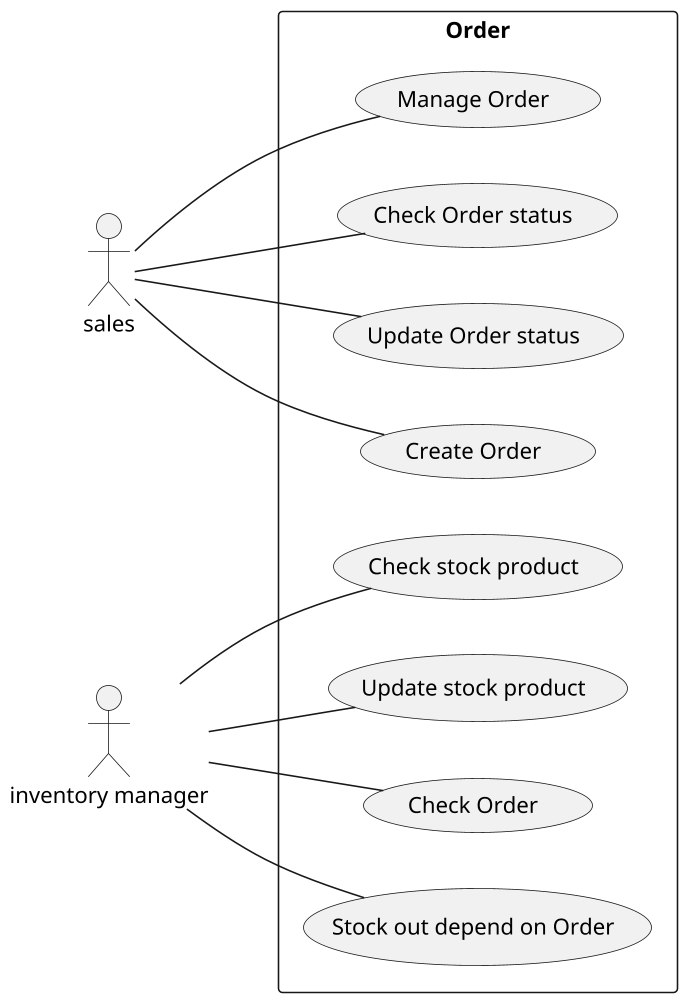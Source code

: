 @startuml sample

left to right direction

scale 1000 width
scale 1000 height

actor "sales" as sales
actor "inventory manager" as im


rectangle Order {
  usecase "Manage Order" as UC0
  usecase "Check Order status" as UC1
  usecase "Update Order status" as UC2
  usecase "Create Order" as UC3
  usecase "Check stock product" as UC4
  usecase "Update stock product" as UC5
  usecase "Check Order" as UC6
  usecase "Stock out depend on Order" as UC7
  }

sales -- UC0
sales -- UC1
sales -- UC2
sales -- UC3
im -- UC4
im -- UC5
im -- UC6
im -- UC7
@enduml